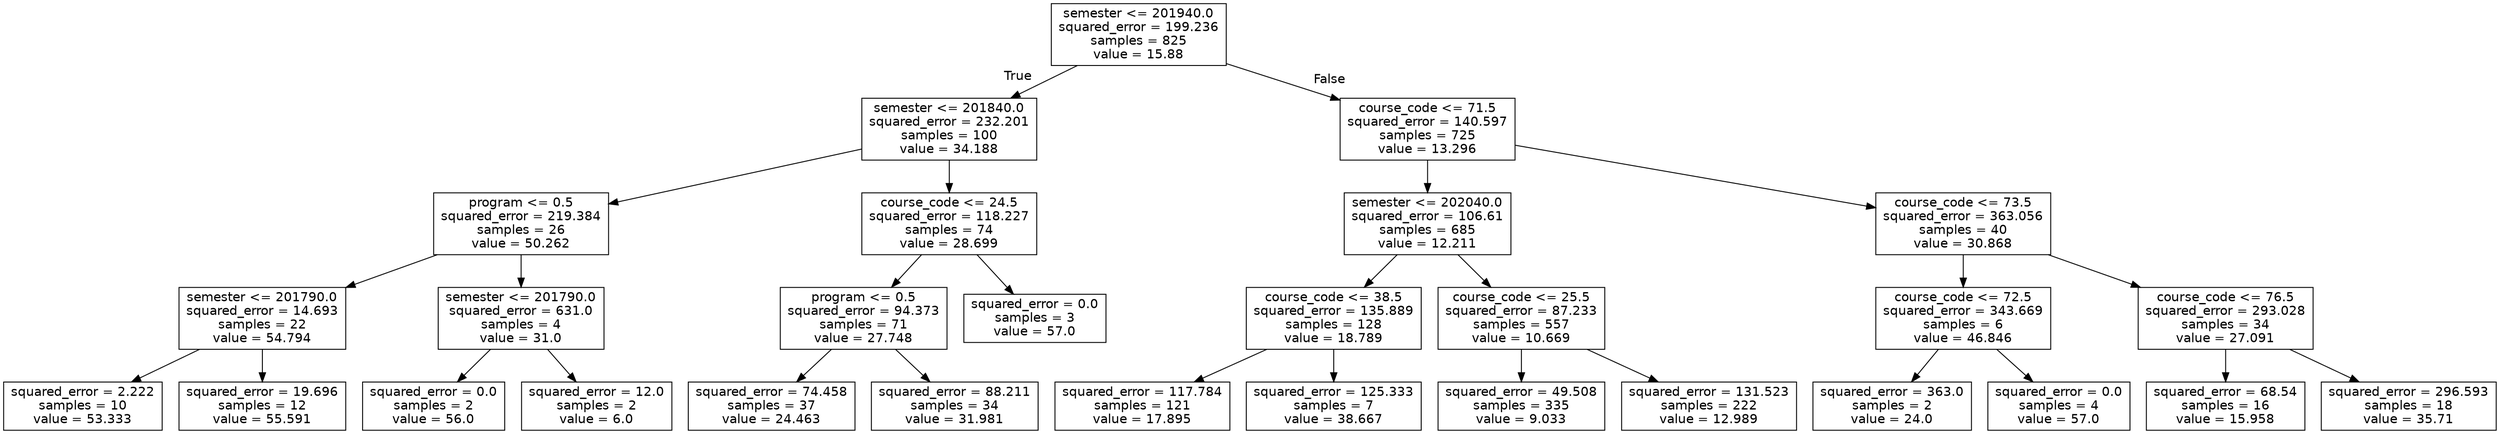 digraph Tree {
node [shape=box, fontname="helvetica"] ;
edge [fontname="helvetica"] ;
0 [label="semester <= 201940.0\nsquared_error = 199.236\nsamples = 825\nvalue = 15.88"] ;
1 [label="semester <= 201840.0\nsquared_error = 232.201\nsamples = 100\nvalue = 34.188"] ;
0 -> 1 [labeldistance=2.5, labelangle=45, headlabel="True"] ;
2 [label="program <= 0.5\nsquared_error = 219.384\nsamples = 26\nvalue = 50.262"] ;
1 -> 2 ;
3 [label="semester <= 201790.0\nsquared_error = 14.693\nsamples = 22\nvalue = 54.794"] ;
2 -> 3 ;
4 [label="squared_error = 2.222\nsamples = 10\nvalue = 53.333"] ;
3 -> 4 ;
5 [label="squared_error = 19.696\nsamples = 12\nvalue = 55.591"] ;
3 -> 5 ;
6 [label="semester <= 201790.0\nsquared_error = 631.0\nsamples = 4\nvalue = 31.0"] ;
2 -> 6 ;
7 [label="squared_error = 0.0\nsamples = 2\nvalue = 56.0"] ;
6 -> 7 ;
8 [label="squared_error = 12.0\nsamples = 2\nvalue = 6.0"] ;
6 -> 8 ;
9 [label="course_code <= 24.5\nsquared_error = 118.227\nsamples = 74\nvalue = 28.699"] ;
1 -> 9 ;
10 [label="program <= 0.5\nsquared_error = 94.373\nsamples = 71\nvalue = 27.748"] ;
9 -> 10 ;
11 [label="squared_error = 74.458\nsamples = 37\nvalue = 24.463"] ;
10 -> 11 ;
12 [label="squared_error = 88.211\nsamples = 34\nvalue = 31.981"] ;
10 -> 12 ;
13 [label="squared_error = 0.0\nsamples = 3\nvalue = 57.0"] ;
9 -> 13 ;
14 [label="course_code <= 71.5\nsquared_error = 140.597\nsamples = 725\nvalue = 13.296"] ;
0 -> 14 [labeldistance=2.5, labelangle=-45, headlabel="False"] ;
15 [label="semester <= 202040.0\nsquared_error = 106.61\nsamples = 685\nvalue = 12.211"] ;
14 -> 15 ;
16 [label="course_code <= 38.5\nsquared_error = 135.889\nsamples = 128\nvalue = 18.789"] ;
15 -> 16 ;
17 [label="squared_error = 117.784\nsamples = 121\nvalue = 17.895"] ;
16 -> 17 ;
18 [label="squared_error = 125.333\nsamples = 7\nvalue = 38.667"] ;
16 -> 18 ;
19 [label="course_code <= 25.5\nsquared_error = 87.233\nsamples = 557\nvalue = 10.669"] ;
15 -> 19 ;
20 [label="squared_error = 49.508\nsamples = 335\nvalue = 9.033"] ;
19 -> 20 ;
21 [label="squared_error = 131.523\nsamples = 222\nvalue = 12.989"] ;
19 -> 21 ;
22 [label="course_code <= 73.5\nsquared_error = 363.056\nsamples = 40\nvalue = 30.868"] ;
14 -> 22 ;
23 [label="course_code <= 72.5\nsquared_error = 343.669\nsamples = 6\nvalue = 46.846"] ;
22 -> 23 ;
24 [label="squared_error = 363.0\nsamples = 2\nvalue = 24.0"] ;
23 -> 24 ;
25 [label="squared_error = 0.0\nsamples = 4\nvalue = 57.0"] ;
23 -> 25 ;
26 [label="course_code <= 76.5\nsquared_error = 293.028\nsamples = 34\nvalue = 27.091"] ;
22 -> 26 ;
27 [label="squared_error = 68.54\nsamples = 16\nvalue = 15.958"] ;
26 -> 27 ;
28 [label="squared_error = 296.593\nsamples = 18\nvalue = 35.71"] ;
26 -> 28 ;
}